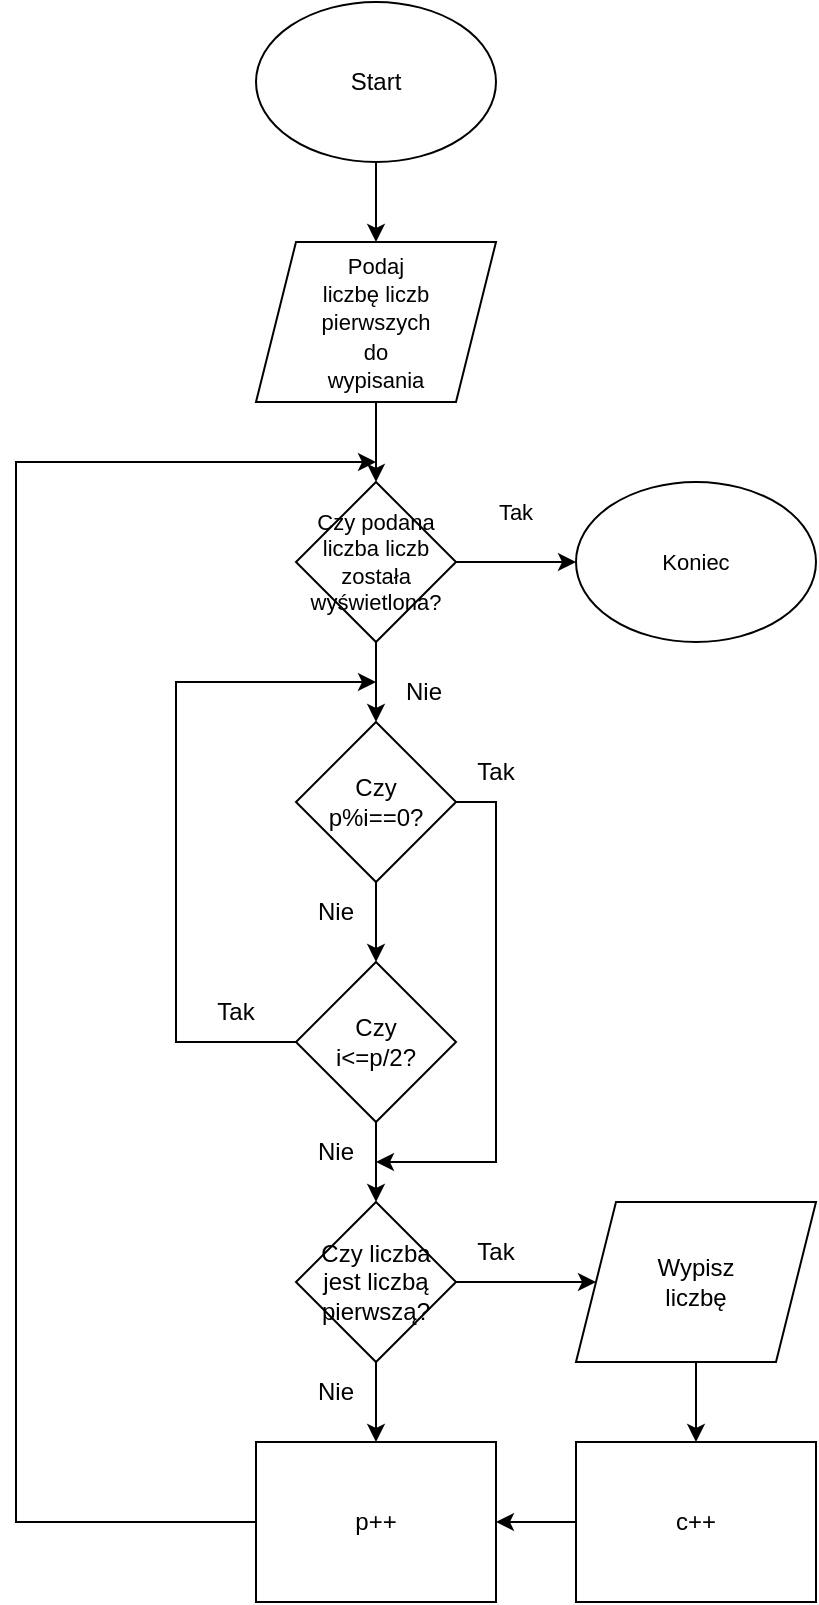 <mxfile version="16.6.7" type="google"><diagram id="JeCGoXwv88naQFAHQChM" name="Page-1"><mxGraphModel dx="483" dy="602" grid="1" gridSize="10" guides="1" tooltips="1" connect="1" arrows="1" fold="1" page="1" pageScale="1" pageWidth="827" pageHeight="1169" math="0" shadow="0"><root><mxCell id="0"/><mxCell id="1" parent="0"/><mxCell id="KNQ5pkDFSijvd68Uetbc-10" style="edgeStyle=orthogonalEdgeStyle;rounded=0;orthogonalLoop=1;jettySize=auto;html=1;exitX=0.5;exitY=1;exitDx=0;exitDy=0;entryX=0.5;entryY=0;entryDx=0;entryDy=0;" parent="1" source="KNQ5pkDFSijvd68Uetbc-1" target="KNQ5pkDFSijvd68Uetbc-5" edge="1"><mxGeometry relative="1" as="geometry"/></mxCell><mxCell id="KNQ5pkDFSijvd68Uetbc-1" value="" style="ellipse;whiteSpace=wrap;html=1;" parent="1" vertex="1"><mxGeometry x="360" y="160" width="120" height="80" as="geometry"/></mxCell><mxCell id="KNQ5pkDFSijvd68Uetbc-12" style="edgeStyle=orthogonalEdgeStyle;rounded=0;orthogonalLoop=1;jettySize=auto;html=1;exitX=1;exitY=0.5;exitDx=0;exitDy=0;entryX=0;entryY=0.5;entryDx=0;entryDy=0;" parent="1" source="KNQ5pkDFSijvd68Uetbc-2" target="KNQ5pkDFSijvd68Uetbc-3" edge="1"><mxGeometry relative="1" as="geometry"/></mxCell><mxCell id="KNQ5pkDFSijvd68Uetbc-18" style="edgeStyle=orthogonalEdgeStyle;rounded=0;orthogonalLoop=1;jettySize=auto;html=1;exitX=0.5;exitY=1;exitDx=0;exitDy=0;entryX=0.5;entryY=0;entryDx=0;entryDy=0;fontSize=11;" parent="1" source="KNQ5pkDFSijvd68Uetbc-2" target="KNQ5pkDFSijvd68Uetbc-4" edge="1"><mxGeometry relative="1" as="geometry"/></mxCell><mxCell id="KNQ5pkDFSijvd68Uetbc-2" value="" style="rhombus;whiteSpace=wrap;html=1;" parent="1" vertex="1"><mxGeometry x="380" y="400" width="80" height="80" as="geometry"/></mxCell><mxCell id="KNQ5pkDFSijvd68Uetbc-3" value="" style="ellipse;whiteSpace=wrap;html=1;" parent="1" vertex="1"><mxGeometry x="520" y="400" width="120" height="80" as="geometry"/></mxCell><mxCell id="dh6gsWtgvYLoe6Ca-ncW-3" style="edgeStyle=orthogonalEdgeStyle;rounded=0;orthogonalLoop=1;jettySize=auto;html=1;exitX=0.5;exitY=1;exitDx=0;exitDy=0;entryX=0.5;entryY=0;entryDx=0;entryDy=0;" edge="1" parent="1" source="KNQ5pkDFSijvd68Uetbc-4" target="KNQ5pkDFSijvd68Uetbc-6"><mxGeometry relative="1" as="geometry"/></mxCell><mxCell id="dh6gsWtgvYLoe6Ca-ncW-17" style="edgeStyle=orthogonalEdgeStyle;rounded=0;orthogonalLoop=1;jettySize=auto;html=1;exitX=1;exitY=0.5;exitDx=0;exitDy=0;" edge="1" parent="1" source="KNQ5pkDFSijvd68Uetbc-4"><mxGeometry relative="1" as="geometry"><mxPoint x="420" y="740" as="targetPoint"/><Array as="points"><mxPoint x="480" y="560"/></Array></mxGeometry></mxCell><mxCell id="KNQ5pkDFSijvd68Uetbc-4" value="" style="rhombus;whiteSpace=wrap;html=1;" parent="1" vertex="1"><mxGeometry x="380" y="520" width="80" height="80" as="geometry"/></mxCell><mxCell id="KNQ5pkDFSijvd68Uetbc-11" style="edgeStyle=orthogonalEdgeStyle;rounded=0;orthogonalLoop=1;jettySize=auto;html=1;exitX=0.5;exitY=1;exitDx=0;exitDy=0;entryX=0.5;entryY=0;entryDx=0;entryDy=0;" parent="1" source="KNQ5pkDFSijvd68Uetbc-5" target="KNQ5pkDFSijvd68Uetbc-2" edge="1"><mxGeometry relative="1" as="geometry"/></mxCell><mxCell id="KNQ5pkDFSijvd68Uetbc-5" value="" style="shape=parallelogram;perimeter=parallelogramPerimeter;whiteSpace=wrap;html=1;fixedSize=1;" parent="1" vertex="1"><mxGeometry x="360" y="280" width="120" height="80" as="geometry"/></mxCell><mxCell id="dh6gsWtgvYLoe6Ca-ncW-5" style="edgeStyle=orthogonalEdgeStyle;rounded=0;orthogonalLoop=1;jettySize=auto;html=1;exitX=0.5;exitY=1;exitDx=0;exitDy=0;entryX=0.5;entryY=0;entryDx=0;entryDy=0;" edge="1" parent="1" source="KNQ5pkDFSijvd68Uetbc-6" target="dh6gsWtgvYLoe6Ca-ncW-4"><mxGeometry relative="1" as="geometry"/></mxCell><mxCell id="dh6gsWtgvYLoe6Ca-ncW-16" style="edgeStyle=orthogonalEdgeStyle;rounded=0;orthogonalLoop=1;jettySize=auto;html=1;exitX=0;exitY=0.5;exitDx=0;exitDy=0;" edge="1" parent="1" source="KNQ5pkDFSijvd68Uetbc-6"><mxGeometry relative="1" as="geometry"><mxPoint x="420" y="500" as="targetPoint"/><Array as="points"><mxPoint x="320" y="680"/><mxPoint x="320" y="500"/><mxPoint x="414" y="500"/></Array></mxGeometry></mxCell><mxCell id="KNQ5pkDFSijvd68Uetbc-6" value="" style="rhombus;whiteSpace=wrap;html=1;" parent="1" vertex="1"><mxGeometry x="380" y="640" width="80" height="80" as="geometry"/></mxCell><mxCell id="dh6gsWtgvYLoe6Ca-ncW-8" style="edgeStyle=orthogonalEdgeStyle;rounded=0;orthogonalLoop=1;jettySize=auto;html=1;exitX=0;exitY=0.5;exitDx=0;exitDy=0;entryX=1;entryY=0.5;entryDx=0;entryDy=0;" edge="1" parent="1" source="KNQ5pkDFSijvd68Uetbc-7" target="KNQ5pkDFSijvd68Uetbc-8"><mxGeometry relative="1" as="geometry"><mxPoint x="580" y="920" as="targetPoint"/></mxGeometry></mxCell><mxCell id="KNQ5pkDFSijvd68Uetbc-7" value="" style="rounded=0;whiteSpace=wrap;html=1;" parent="1" vertex="1"><mxGeometry x="520" y="880" width="120" height="80" as="geometry"/></mxCell><mxCell id="dh6gsWtgvYLoe6Ca-ncW-9" style="edgeStyle=orthogonalEdgeStyle;rounded=0;orthogonalLoop=1;jettySize=auto;html=1;exitX=0;exitY=0.5;exitDx=0;exitDy=0;" edge="1" parent="1" source="KNQ5pkDFSijvd68Uetbc-8"><mxGeometry relative="1" as="geometry"><mxPoint x="420" y="390" as="targetPoint"/><Array as="points"><mxPoint x="240" y="920"/></Array></mxGeometry></mxCell><mxCell id="KNQ5pkDFSijvd68Uetbc-8" value="" style="rounded=0;whiteSpace=wrap;html=1;" parent="1" vertex="1"><mxGeometry x="360" y="880" width="120" height="80" as="geometry"/></mxCell><mxCell id="KNQ5pkDFSijvd68Uetbc-13" value="Start" style="text;html=1;strokeColor=none;fillColor=none;align=center;verticalAlign=middle;whiteSpace=wrap;rounded=0;" parent="1" vertex="1"><mxGeometry x="390" y="185" width="60" height="30" as="geometry"/></mxCell><mxCell id="KNQ5pkDFSijvd68Uetbc-14" value="&lt;font style=&quot;font-size: 11px&quot;&gt;Podaj liczbę liczb pierwszych do wypisania&lt;/font&gt;" style="text;html=1;strokeColor=none;fillColor=none;align=center;verticalAlign=middle;whiteSpace=wrap;rounded=0;" parent="1" vertex="1"><mxGeometry x="390" y="305" width="60" height="30" as="geometry"/></mxCell><mxCell id="KNQ5pkDFSijvd68Uetbc-15" value="&lt;font style=&quot;font-size: 11px&quot;&gt;Czy podana liczba liczb została wyświetlona?&lt;/font&gt;" style="text;html=1;strokeColor=none;fillColor=none;align=center;verticalAlign=middle;whiteSpace=wrap;rounded=0;fontSize=11;" parent="1" vertex="1"><mxGeometry x="390" y="425" width="60" height="30" as="geometry"/></mxCell><mxCell id="KNQ5pkDFSijvd68Uetbc-16" value="Tak" style="text;html=1;strokeColor=none;fillColor=none;align=center;verticalAlign=middle;whiteSpace=wrap;rounded=0;fontSize=11;" parent="1" vertex="1"><mxGeometry x="460" y="400" width="60" height="30" as="geometry"/></mxCell><mxCell id="KNQ5pkDFSijvd68Uetbc-17" value="Koniec" style="text;html=1;strokeColor=none;fillColor=none;align=center;verticalAlign=middle;whiteSpace=wrap;rounded=0;fontSize=11;" parent="1" vertex="1"><mxGeometry x="550" y="425" width="60" height="30" as="geometry"/></mxCell><mxCell id="dh6gsWtgvYLoe6Ca-ncW-1" value="Nie" style="text;html=1;strokeColor=none;fillColor=none;align=center;verticalAlign=middle;whiteSpace=wrap;rounded=0;" vertex="1" parent="1"><mxGeometry x="414" y="490" width="60" height="30" as="geometry"/></mxCell><mxCell id="dh6gsWtgvYLoe6Ca-ncW-2" value="Czy p%i==0?" style="text;html=1;strokeColor=none;fillColor=none;align=center;verticalAlign=middle;whiteSpace=wrap;rounded=0;" vertex="1" parent="1"><mxGeometry x="390" y="545" width="60" height="30" as="geometry"/></mxCell><mxCell id="dh6gsWtgvYLoe6Ca-ncW-6" style="edgeStyle=orthogonalEdgeStyle;rounded=0;orthogonalLoop=1;jettySize=auto;html=1;exitX=1;exitY=0.5;exitDx=0;exitDy=0;entryX=0;entryY=0.5;entryDx=0;entryDy=0;" edge="1" parent="1" source="dh6gsWtgvYLoe6Ca-ncW-4" target="dh6gsWtgvYLoe6Ca-ncW-27"><mxGeometry relative="1" as="geometry"><mxPoint x="520" y="800" as="targetPoint"/></mxGeometry></mxCell><mxCell id="dh6gsWtgvYLoe6Ca-ncW-7" style="edgeStyle=orthogonalEdgeStyle;rounded=0;orthogonalLoop=1;jettySize=auto;html=1;exitX=0.5;exitY=1;exitDx=0;exitDy=0;entryX=0.5;entryY=0;entryDx=0;entryDy=0;" edge="1" parent="1" source="dh6gsWtgvYLoe6Ca-ncW-4" target="KNQ5pkDFSijvd68Uetbc-8"><mxGeometry relative="1" as="geometry"/></mxCell><mxCell id="dh6gsWtgvYLoe6Ca-ncW-4" value="" style="rhombus;whiteSpace=wrap;html=1;" vertex="1" parent="1"><mxGeometry x="380" y="760" width="80" height="80" as="geometry"/></mxCell><mxCell id="dh6gsWtgvYLoe6Ca-ncW-18" value="Czy i&amp;lt;=p/2?" style="text;html=1;strokeColor=none;fillColor=none;align=center;verticalAlign=middle;whiteSpace=wrap;rounded=0;" vertex="1" parent="1"><mxGeometry x="390" y="665" width="60" height="30" as="geometry"/></mxCell><mxCell id="dh6gsWtgvYLoe6Ca-ncW-19" value="Nie" style="text;html=1;strokeColor=none;fillColor=none;align=center;verticalAlign=middle;whiteSpace=wrap;rounded=0;" vertex="1" parent="1"><mxGeometry x="370" y="600" width="60" height="30" as="geometry"/></mxCell><mxCell id="dh6gsWtgvYLoe6Ca-ncW-20" value="Tak" style="text;html=1;strokeColor=none;fillColor=none;align=center;verticalAlign=middle;whiteSpace=wrap;rounded=0;" vertex="1" parent="1"><mxGeometry x="450" y="530" width="60" height="30" as="geometry"/></mxCell><mxCell id="dh6gsWtgvYLoe6Ca-ncW-21" value="Tak" style="text;html=1;strokeColor=none;fillColor=none;align=center;verticalAlign=middle;whiteSpace=wrap;rounded=0;" vertex="1" parent="1"><mxGeometry x="320" y="650" width="60" height="30" as="geometry"/></mxCell><mxCell id="dh6gsWtgvYLoe6Ca-ncW-22" value="Nie" style="text;html=1;strokeColor=none;fillColor=none;align=center;verticalAlign=middle;whiteSpace=wrap;rounded=0;" vertex="1" parent="1"><mxGeometry x="370" y="720" width="60" height="30" as="geometry"/></mxCell><mxCell id="dh6gsWtgvYLoe6Ca-ncW-23" value="Czy liczba jest liczbą pierwszą?" style="text;html=1;strokeColor=none;fillColor=none;align=center;verticalAlign=middle;whiteSpace=wrap;rounded=0;" vertex="1" parent="1"><mxGeometry x="390" y="785" width="60" height="30" as="geometry"/></mxCell><mxCell id="dh6gsWtgvYLoe6Ca-ncW-24" value="Tak" style="text;html=1;strokeColor=none;fillColor=none;align=center;verticalAlign=middle;whiteSpace=wrap;rounded=0;" vertex="1" parent="1"><mxGeometry x="450" y="770" width="60" height="30" as="geometry"/></mxCell><mxCell id="dh6gsWtgvYLoe6Ca-ncW-25" value="c++" style="text;html=1;strokeColor=none;fillColor=none;align=center;verticalAlign=middle;whiteSpace=wrap;rounded=0;" vertex="1" parent="1"><mxGeometry x="550" y="905" width="60" height="30" as="geometry"/></mxCell><mxCell id="dh6gsWtgvYLoe6Ca-ncW-30" style="edgeStyle=orthogonalEdgeStyle;rounded=0;orthogonalLoop=1;jettySize=auto;html=1;exitX=0.5;exitY=1;exitDx=0;exitDy=0;entryX=0.5;entryY=0;entryDx=0;entryDy=0;" edge="1" parent="1" source="dh6gsWtgvYLoe6Ca-ncW-27" target="KNQ5pkDFSijvd68Uetbc-7"><mxGeometry relative="1" as="geometry"/></mxCell><mxCell id="dh6gsWtgvYLoe6Ca-ncW-27" value="" style="shape=parallelogram;perimeter=parallelogramPerimeter;whiteSpace=wrap;html=1;fixedSize=1;" vertex="1" parent="1"><mxGeometry x="520" y="760" width="120" height="80" as="geometry"/></mxCell><mxCell id="dh6gsWtgvYLoe6Ca-ncW-28" value="Wypisz liczbę" style="text;html=1;strokeColor=none;fillColor=none;align=center;verticalAlign=middle;whiteSpace=wrap;rounded=0;" vertex="1" parent="1"><mxGeometry x="550" y="785" width="60" height="30" as="geometry"/></mxCell><mxCell id="dh6gsWtgvYLoe6Ca-ncW-31" value="p++" style="text;html=1;strokeColor=none;fillColor=none;align=center;verticalAlign=middle;whiteSpace=wrap;rounded=0;" vertex="1" parent="1"><mxGeometry x="390" y="905" width="60" height="30" as="geometry"/></mxCell><mxCell id="dh6gsWtgvYLoe6Ca-ncW-32" value="Nie" style="text;html=1;strokeColor=none;fillColor=none;align=center;verticalAlign=middle;whiteSpace=wrap;rounded=0;" vertex="1" parent="1"><mxGeometry x="370" y="840" width="60" height="30" as="geometry"/></mxCell></root></mxGraphModel></diagram></mxfile>